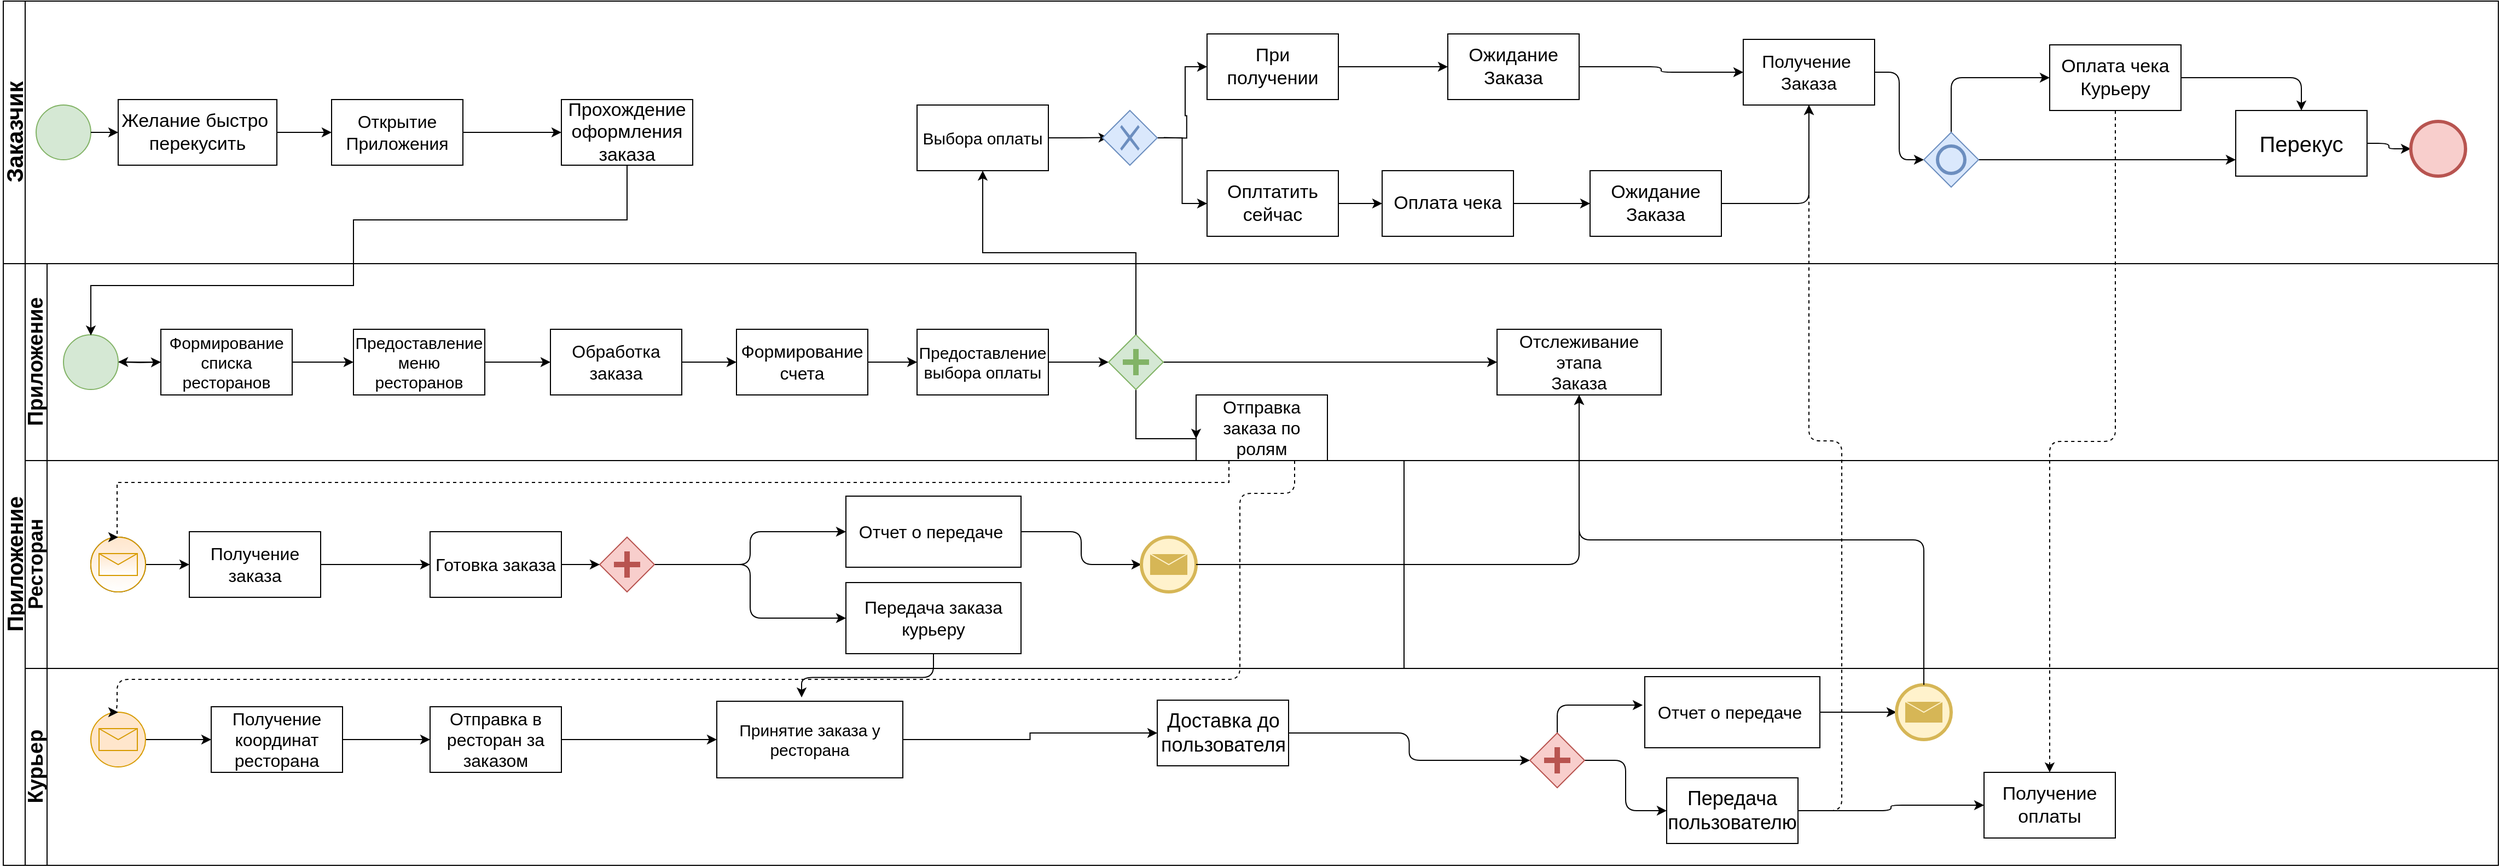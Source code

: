 <mxfile version="11.3.0" type="github" pages="1"><diagram name="Page-1" id="c7488fd3-1785-93aa-aadb-54a6760d102a"><mxGraphModel dx="1220" dy="633" grid="1" gridSize="10" guides="1" tooltips="1" connect="1" arrows="1" fold="1" page="1" pageScale="1" pageWidth="1169" pageHeight="827" background="#ffffff" math="0" shadow="0"><root><mxCell id="0"/><mxCell id="1" parent="0"/><mxCell id="_lt0aUrD5-dTe636GjR6-114" value="&lt;font style=&quot;font-size: 21px&quot;&gt;Заказчик&lt;/font&gt;" style="swimlane;html=1;horizontal=0;startSize=20;" parent="1" vertex="1"><mxGeometry x="40" y="40" width="2280" height="240" as="geometry"/></mxCell><mxCell id="_lt0aUrD5-dTe636GjR6-115" value="" style="shape=mxgraph.bpmn.shape;html=1;verticalLabelPosition=bottom;labelBackgroundColor=#ffffff;verticalAlign=top;align=center;perimeter=ellipsePerimeter;outlineConnect=0;outline=standard;symbol=general;fillColor=#d5e8d4;strokeColor=#82b366;" parent="_lt0aUrD5-dTe636GjR6-114" vertex="1"><mxGeometry x="30" y="95" width="50" height="50" as="geometry"/></mxCell><mxCell id="_lt0aUrD5-dTe636GjR6-116" style="edgeStyle=orthogonalEdgeStyle;rounded=0;orthogonalLoop=1;jettySize=auto;html=1;exitX=1;exitY=0.5;exitDx=0;exitDy=0;entryX=0;entryY=0.5;entryDx=0;entryDy=0;" parent="_lt0aUrD5-dTe636GjR6-114" source="_lt0aUrD5-dTe636GjR6-117" target="_lt0aUrD5-dTe636GjR6-120" edge="1"><mxGeometry relative="1" as="geometry"/></mxCell><mxCell id="_lt0aUrD5-dTe636GjR6-117" value="&lt;font style=&quot;font-size: 17px&quot;&gt;Желание быстро&amp;nbsp;&lt;br&gt;перекусить&lt;/font&gt;" style="rounded=0;whiteSpace=wrap;html=1;" parent="_lt0aUrD5-dTe636GjR6-114" vertex="1"><mxGeometry x="105" y="90" width="145" height="60" as="geometry"/></mxCell><mxCell id="_lt0aUrD5-dTe636GjR6-118" value="" style="endArrow=classic;html=1;exitX=1;exitY=0.5;exitDx=0;exitDy=0;entryX=0;entryY=0.5;entryDx=0;entryDy=0;" parent="_lt0aUrD5-dTe636GjR6-114" source="_lt0aUrD5-dTe636GjR6-115" target="_lt0aUrD5-dTe636GjR6-117" edge="1"><mxGeometry width="50" height="50" relative="1" as="geometry"><mxPoint x="70" y="145" as="sourcePoint"/><mxPoint x="120" y="95" as="targetPoint"/></mxGeometry></mxCell><mxCell id="_lt0aUrD5-dTe636GjR6-119" style="edgeStyle=orthogonalEdgeStyle;rounded=0;orthogonalLoop=1;jettySize=auto;html=1;exitX=1;exitY=0.5;exitDx=0;exitDy=0;entryX=0;entryY=0.5;entryDx=0;entryDy=0;" parent="_lt0aUrD5-dTe636GjR6-114" source="_lt0aUrD5-dTe636GjR6-120" target="_lt0aUrD5-dTe636GjR6-121" edge="1"><mxGeometry relative="1" as="geometry"/></mxCell><mxCell id="_lt0aUrD5-dTe636GjR6-120" value="&lt;font style=&quot;font-size: 16px&quot;&gt;Открытие Приложения&lt;/font&gt;" style="rounded=0;whiteSpace=wrap;html=1;" parent="_lt0aUrD5-dTe636GjR6-114" vertex="1"><mxGeometry x="300" y="90" width="120" height="60" as="geometry"/></mxCell><mxCell id="_lt0aUrD5-dTe636GjR6-121" value="&lt;font style=&quot;font-size: 17px&quot;&gt;Прохождение оформления заказа&lt;/font&gt;" style="rounded=0;whiteSpace=wrap;html=1;" parent="_lt0aUrD5-dTe636GjR6-114" vertex="1"><mxGeometry x="510" y="90" width="120" height="60" as="geometry"/></mxCell><mxCell id="_lt0aUrD5-dTe636GjR6-122" style="edgeStyle=orthogonalEdgeStyle;rounded=0;orthogonalLoop=1;jettySize=auto;html=1;exitX=1;exitY=0.5;exitDx=0;exitDy=0;entryX=0;entryY=0.5;entryDx=0;entryDy=0;" parent="_lt0aUrD5-dTe636GjR6-114" source="_lt0aUrD5-dTe636GjR6-123" edge="1"><mxGeometry relative="1" as="geometry"><mxPoint x="1009.824" y="124.706" as="targetPoint"/></mxGeometry></mxCell><mxCell id="_lt0aUrD5-dTe636GjR6-123" value="&lt;font style=&quot;font-size: 15px&quot;&gt;Выбора оплаты&lt;/font&gt;" style="rounded=0;whiteSpace=wrap;html=1;" parent="_lt0aUrD5-dTe636GjR6-114" vertex="1"><mxGeometry x="835" y="95" width="120" height="60" as="geometry"/></mxCell><mxCell id="_lt0aUrD5-dTe636GjR6-124" style="edgeStyle=orthogonalEdgeStyle;rounded=0;orthogonalLoop=1;jettySize=auto;html=1;exitX=1;exitY=0.5;exitDx=0;exitDy=0;entryX=0;entryY=0.5;entryDx=0;entryDy=0;" parent="_lt0aUrD5-dTe636GjR6-114" target="_lt0aUrD5-dTe636GjR6-127" edge="1"><mxGeometry relative="1" as="geometry"><mxPoint x="1060.412" y="124.706" as="sourcePoint"/></mxGeometry></mxCell><mxCell id="_lt0aUrD5-dTe636GjR6-125" style="edgeStyle=orthogonalEdgeStyle;rounded=0;orthogonalLoop=1;jettySize=auto;html=1;exitX=1;exitY=0.5;exitDx=0;exitDy=0;entryX=0;entryY=0.5;entryDx=0;entryDy=0;" parent="_lt0aUrD5-dTe636GjR6-114" source="_lt0aUrD5-dTe636GjR6-145" target="_lt0aUrD5-dTe636GjR6-129" edge="1"><mxGeometry relative="1" as="geometry"><mxPoint x="1060.412" y="124.706" as="sourcePoint"/></mxGeometry></mxCell><mxCell id="_lt0aUrD5-dTe636GjR6-126" style="edgeStyle=orthogonalEdgeStyle;rounded=1;orthogonalLoop=1;jettySize=auto;html=1;exitX=1;exitY=0.5;exitDx=0;exitDy=0;" parent="_lt0aUrD5-dTe636GjR6-114" source="_lt0aUrD5-dTe636GjR6-127" target="_lt0aUrD5-dTe636GjR6-136" edge="1"><mxGeometry relative="1" as="geometry"/></mxCell><mxCell id="_lt0aUrD5-dTe636GjR6-127" value="&lt;font style=&quot;font-size: 17px&quot;&gt;При получении&lt;/font&gt;" style="rounded=0;whiteSpace=wrap;html=1;" parent="_lt0aUrD5-dTe636GjR6-114" vertex="1"><mxGeometry x="1100" y="30" width="120" height="60" as="geometry"/></mxCell><mxCell id="_lt0aUrD5-dTe636GjR6-128" style="edgeStyle=orthogonalEdgeStyle;rounded=0;orthogonalLoop=1;jettySize=auto;html=1;exitX=1;exitY=0.5;exitDx=0;exitDy=0;entryX=0;entryY=0.5;entryDx=0;entryDy=0;" parent="_lt0aUrD5-dTe636GjR6-114" source="_lt0aUrD5-dTe636GjR6-129" target="_lt0aUrD5-dTe636GjR6-131" edge="1"><mxGeometry relative="1" as="geometry"/></mxCell><mxCell id="_lt0aUrD5-dTe636GjR6-129" value="&lt;font style=&quot;font-size: 17px&quot;&gt;Оплтатить сейчас&lt;/font&gt;" style="rounded=0;whiteSpace=wrap;html=1;" parent="_lt0aUrD5-dTe636GjR6-114" vertex="1"><mxGeometry x="1100" y="155" width="120" height="60" as="geometry"/></mxCell><mxCell id="_lt0aUrD5-dTe636GjR6-130" style="edgeStyle=orthogonalEdgeStyle;rounded=1;orthogonalLoop=1;jettySize=auto;html=1;exitX=1;exitY=0.5;exitDx=0;exitDy=0;entryX=0;entryY=0.5;entryDx=0;entryDy=0;" parent="_lt0aUrD5-dTe636GjR6-114" source="_lt0aUrD5-dTe636GjR6-131" target="_lt0aUrD5-dTe636GjR6-138" edge="1"><mxGeometry relative="1" as="geometry"/></mxCell><mxCell id="_lt0aUrD5-dTe636GjR6-131" value="&lt;font style=&quot;font-size: 17px&quot;&gt;Оплата чека&lt;/font&gt;" style="rounded=0;whiteSpace=wrap;html=1;" parent="_lt0aUrD5-dTe636GjR6-114" vertex="1"><mxGeometry x="1260" y="155" width="120" height="60" as="geometry"/></mxCell><mxCell id="_lt0aUrD5-dTe636GjR6-132" style="edgeStyle=orthogonalEdgeStyle;rounded=1;orthogonalLoop=1;jettySize=auto;html=1;exitX=0.5;exitY=0;exitDx=0;exitDy=0;entryX=0;entryY=0.5;entryDx=0;entryDy=0;" parent="_lt0aUrD5-dTe636GjR6-114" source="_lt0aUrD5-dTe636GjR6-140" target="_lt0aUrD5-dTe636GjR6-142" edge="1"><mxGeometry relative="1" as="geometry"><mxPoint x="1708.824" y="64.706" as="sourcePoint"/><mxPoint x="1753.529" y="60" as="targetPoint"/></mxGeometry></mxCell><mxCell id="_lt0aUrD5-dTe636GjR6-133" style="edgeStyle=orthogonalEdgeStyle;rounded=1;orthogonalLoop=1;jettySize=auto;html=1;exitX=1;exitY=0.5;exitDx=0;exitDy=0;entryX=0;entryY=0.5;entryDx=0;entryDy=0;" parent="_lt0aUrD5-dTe636GjR6-114" source="_lt0aUrD5-dTe636GjR6-134" target="_lt0aUrD5-dTe636GjR6-140" edge="1"><mxGeometry relative="1" as="geometry"/></mxCell><mxCell id="_lt0aUrD5-dTe636GjR6-134" value="&lt;font style=&quot;font-size: 16px&quot;&gt;Получение&amp;nbsp;&lt;br&gt;Заказа&lt;/font&gt;" style="rounded=0;whiteSpace=wrap;html=1;shadow=0;gradientColor=#ffffff;" parent="_lt0aUrD5-dTe636GjR6-114" vertex="1"><mxGeometry x="1590" y="35" width="120" height="60" as="geometry"/></mxCell><mxCell id="_lt0aUrD5-dTe636GjR6-135" style="edgeStyle=orthogonalEdgeStyle;rounded=1;orthogonalLoop=1;jettySize=auto;html=1;exitX=1;exitY=0.5;exitDx=0;exitDy=0;entryX=0;entryY=0.5;entryDx=0;entryDy=0;" parent="_lt0aUrD5-dTe636GjR6-114" source="_lt0aUrD5-dTe636GjR6-136" target="_lt0aUrD5-dTe636GjR6-134" edge="1"><mxGeometry relative="1" as="geometry"/></mxCell><mxCell id="_lt0aUrD5-dTe636GjR6-136" value="&lt;font style=&quot;font-size: 17px&quot;&gt;Ожидание Заказа&lt;/font&gt;" style="rounded=0;whiteSpace=wrap;html=1;shadow=0;gradientColor=#ffffff;" parent="_lt0aUrD5-dTe636GjR6-114" vertex="1"><mxGeometry x="1320" y="30" width="120" height="60" as="geometry"/></mxCell><mxCell id="_lt0aUrD5-dTe636GjR6-137" style="edgeStyle=orthogonalEdgeStyle;rounded=1;orthogonalLoop=1;jettySize=auto;html=1;exitX=1;exitY=0.5;exitDx=0;exitDy=0;entryX=0.5;entryY=1;entryDx=0;entryDy=0;" parent="_lt0aUrD5-dTe636GjR6-114" source="_lt0aUrD5-dTe636GjR6-138" target="_lt0aUrD5-dTe636GjR6-134" edge="1"><mxGeometry relative="1" as="geometry"/></mxCell><mxCell id="_lt0aUrD5-dTe636GjR6-138" value="&lt;font style=&quot;font-size: 17px&quot;&gt;Ожидание Заказа&lt;/font&gt;" style="rounded=0;whiteSpace=wrap;html=1;shadow=0;gradientColor=#ffffff;" parent="_lt0aUrD5-dTe636GjR6-114" vertex="1"><mxGeometry x="1450" y="155" width="120" height="60" as="geometry"/></mxCell><mxCell id="_lt0aUrD5-dTe636GjR6-139" style="edgeStyle=orthogonalEdgeStyle;rounded=1;orthogonalLoop=1;jettySize=auto;html=1;exitX=1;exitY=0.5;exitDx=0;exitDy=0;entryX=0;entryY=0.75;entryDx=0;entryDy=0;" parent="_lt0aUrD5-dTe636GjR6-114" source="_lt0aUrD5-dTe636GjR6-140" target="_lt0aUrD5-dTe636GjR6-144" edge="1"><mxGeometry relative="1" as="geometry"/></mxCell><mxCell id="_lt0aUrD5-dTe636GjR6-140" value="" style="shape=mxgraph.bpmn.shape;html=1;verticalLabelPosition=bottom;labelBackgroundColor=#ffffff;verticalAlign=top;align=center;perimeter=rhombusPerimeter;background=gateway;outlineConnect=0;outline=end;symbol=general;rounded=0;shadow=0;fillColor=#dae8fc;strokeColor=#6c8ebf;" parent="_lt0aUrD5-dTe636GjR6-114" vertex="1"><mxGeometry x="1755" y="120" width="50" height="50" as="geometry"/></mxCell><mxCell id="_lt0aUrD5-dTe636GjR6-141" style="edgeStyle=orthogonalEdgeStyle;rounded=1;orthogonalLoop=1;jettySize=auto;html=1;exitX=1;exitY=0.5;exitDx=0;exitDy=0;entryX=0.5;entryY=0;entryDx=0;entryDy=0;" parent="_lt0aUrD5-dTe636GjR6-114" source="_lt0aUrD5-dTe636GjR6-142" target="_lt0aUrD5-dTe636GjR6-144" edge="1"><mxGeometry relative="1" as="geometry"/></mxCell><mxCell id="_lt0aUrD5-dTe636GjR6-142" value="&lt;font style=&quot;font-size: 17px&quot;&gt;Оплата чека&lt;br&gt;Курьеру&lt;br&gt;&lt;/font&gt;" style="rounded=0;whiteSpace=wrap;html=1;" parent="_lt0aUrD5-dTe636GjR6-114" vertex="1"><mxGeometry x="1870" y="40" width="120" height="60" as="geometry"/></mxCell><mxCell id="_lt0aUrD5-dTe636GjR6-143" style="edgeStyle=orthogonalEdgeStyle;rounded=1;orthogonalLoop=1;jettySize=auto;html=1;exitX=1;exitY=0.5;exitDx=0;exitDy=0;entryX=0;entryY=0.5;entryDx=0;entryDy=0;" parent="_lt0aUrD5-dTe636GjR6-114" source="_lt0aUrD5-dTe636GjR6-144" target="_lt0aUrD5-dTe636GjR6-146" edge="1"><mxGeometry relative="1" as="geometry"/></mxCell><mxCell id="_lt0aUrD5-dTe636GjR6-144" value="&lt;font style=&quot;font-size: 20px&quot;&gt;Перекус&lt;/font&gt;" style="rounded=0;whiteSpace=wrap;html=1;shadow=0;gradientColor=#ffffff;" parent="_lt0aUrD5-dTe636GjR6-114" vertex="1"><mxGeometry x="2040" y="100" width="120" height="60" as="geometry"/></mxCell><mxCell id="_lt0aUrD5-dTe636GjR6-145" value="" style="shape=mxgraph.bpmn.shape;html=1;verticalLabelPosition=bottom;labelBackgroundColor=#ffffff;verticalAlign=top;align=center;perimeter=rhombusPerimeter;background=gateway;outlineConnect=0;outline=none;symbol=exclusiveGw;rounded=0;shadow=0;fillColor=#dae8fc;strokeColor=#6c8ebf;" parent="_lt0aUrD5-dTe636GjR6-114" vertex="1"><mxGeometry x="1004.5" y="100" width="50" height="50" as="geometry"/></mxCell><mxCell id="_lt0aUrD5-dTe636GjR6-146" value="" style="shape=mxgraph.bpmn.shape;html=1;verticalLabelPosition=bottom;labelBackgroundColor=#ffffff;verticalAlign=top;align=center;perimeter=ellipsePerimeter;outlineConnect=0;outline=end;symbol=general;rounded=0;shadow=0;fillColor=#f8cecc;strokeColor=#b85450;" parent="_lt0aUrD5-dTe636GjR6-114" vertex="1"><mxGeometry x="2200" y="110" width="50" height="50" as="geometry"/></mxCell><mxCell id="_lt0aUrD5-dTe636GjR6-147" value="&lt;font style=&quot;font-size: 20px&quot;&gt;Приложение&lt;/font&gt;" style="swimlane;html=1;horizontal=0;startSize=20;" parent="1" vertex="1"><mxGeometry x="40" y="280" width="2280" height="550" as="geometry"/></mxCell><mxCell id="_lt0aUrD5-dTe636GjR6-148" value="&lt;font style=&quot;font-size: 18px&quot;&gt;Ресторан&lt;/font&gt;" style="swimlane;html=1;horizontal=0;startSize=20;" parent="_lt0aUrD5-dTe636GjR6-147" vertex="1"><mxGeometry x="20" y="180" width="1260" height="190" as="geometry"><mxRectangle x="860" y="20" width="30" height="50" as="alternateBounds"/></mxGeometry></mxCell><mxCell id="_lt0aUrD5-dTe636GjR6-149" value="" style="shape=mxgraph.bpmn.shape;html=1;verticalLabelPosition=bottom;labelBackgroundColor=#ffffff;verticalAlign=top;align=center;perimeter=ellipsePerimeter;outlineConnect=0;outline=throwing;symbol=general;rounded=0;shadow=0;gradientColor=#ffffff;" parent="_lt0aUrD5-dTe636GjR6-148" vertex="1"><mxGeometry x="60" y="70" width="50" height="50" as="geometry"/></mxCell><mxCell id="_lt0aUrD5-dTe636GjR6-150" style="edgeStyle=orthogonalEdgeStyle;rounded=1;orthogonalLoop=1;jettySize=auto;html=1;exitX=1;exitY=0.5;exitDx=0;exitDy=0;entryX=0;entryY=0.5;entryDx=0;entryDy=0;" parent="_lt0aUrD5-dTe636GjR6-148" source="_lt0aUrD5-dTe636GjR6-151" target="_lt0aUrD5-dTe636GjR6-153" edge="1"><mxGeometry relative="1" as="geometry"/></mxCell><mxCell id="_lt0aUrD5-dTe636GjR6-151" value="" style="shape=mxgraph.bpmn.shape;html=1;verticalLabelPosition=bottom;labelBackgroundColor=#ffffff;verticalAlign=top;align=center;perimeter=ellipsePerimeter;outlineConnect=0;outline=standard;symbol=message;fillColor=#ffe6cc;strokeColor=#d79b00;snapToPoint=0;gradientColor=#ffffff;portConstraintRotation=0;backgroundOutline=0;shadow=0;" parent="_lt0aUrD5-dTe636GjR6-148" vertex="1"><mxGeometry x="60" y="70" width="50" height="50" as="geometry"/></mxCell><mxCell id="_lt0aUrD5-dTe636GjR6-152" style="edgeStyle=orthogonalEdgeStyle;rounded=1;orthogonalLoop=1;jettySize=auto;html=1;exitX=1;exitY=0.5;exitDx=0;exitDy=0;entryX=0;entryY=0.5;entryDx=0;entryDy=0;" parent="_lt0aUrD5-dTe636GjR6-148" source="_lt0aUrD5-dTe636GjR6-153" target="_lt0aUrD5-dTe636GjR6-155" edge="1"><mxGeometry relative="1" as="geometry"/></mxCell><mxCell id="_lt0aUrD5-dTe636GjR6-153" value="&lt;font style=&quot;font-size: 16px&quot;&gt;Получение заказа&lt;/font&gt;" style="rounded=0;whiteSpace=wrap;html=1;" parent="_lt0aUrD5-dTe636GjR6-148" vertex="1"><mxGeometry x="150" y="65" width="120" height="60" as="geometry"/></mxCell><mxCell id="_lt0aUrD5-dTe636GjR6-154" style="edgeStyle=orthogonalEdgeStyle;rounded=1;orthogonalLoop=1;jettySize=auto;html=1;exitX=1;exitY=0.5;exitDx=0;exitDy=0;entryX=0;entryY=0.5;entryDx=0;entryDy=0;" parent="_lt0aUrD5-dTe636GjR6-148" source="_lt0aUrD5-dTe636GjR6-158" target="_lt0aUrD5-dTe636GjR6-156" edge="1"><mxGeometry relative="1" as="geometry"/></mxCell><mxCell id="_lt0aUrD5-dTe636GjR6-155" value="&lt;font style=&quot;font-size: 16px&quot;&gt;Готовка заказа&lt;/font&gt;" style="rounded=0;whiteSpace=wrap;html=1;" parent="_lt0aUrD5-dTe636GjR6-148" vertex="1"><mxGeometry x="370" y="65" width="120" height="60" as="geometry"/></mxCell><mxCell id="_lt0aUrD5-dTe636GjR6-156" value="&lt;font style=&quot;font-size: 16px&quot;&gt;Передача заказа курьеру&lt;/font&gt;" style="rounded=0;whiteSpace=wrap;html=1;" parent="_lt0aUrD5-dTe636GjR6-148" vertex="1"><mxGeometry x="750" y="111.5" width="160" height="65" as="geometry"/></mxCell><mxCell id="_lt0aUrD5-dTe636GjR6-157" style="edgeStyle=orthogonalEdgeStyle;rounded=1;orthogonalLoop=1;jettySize=auto;html=1;exitX=1;exitY=0.5;exitDx=0;exitDy=0;entryX=0;entryY=0.5;entryDx=0;entryDy=0;" parent="_lt0aUrD5-dTe636GjR6-148" source="_lt0aUrD5-dTe636GjR6-158" target="_lt0aUrD5-dTe636GjR6-161" edge="1"><mxGeometry relative="1" as="geometry"/></mxCell><mxCell id="_lt0aUrD5-dTe636GjR6-158" value="" style="shape=mxgraph.bpmn.shape;html=1;verticalLabelPosition=bottom;labelBackgroundColor=#ffffff;verticalAlign=top;align=center;perimeter=rhombusPerimeter;background=gateway;outlineConnect=0;outline=none;symbol=parallelGw;fillColor=#f8cecc;strokeColor=#b85450;shadow=0;" parent="_lt0aUrD5-dTe636GjR6-148" vertex="1"><mxGeometry x="525" y="70" width="50" height="50" as="geometry"/></mxCell><mxCell id="_lt0aUrD5-dTe636GjR6-159" style="edgeStyle=orthogonalEdgeStyle;rounded=1;orthogonalLoop=1;jettySize=auto;html=1;exitX=1;exitY=0.5;exitDx=0;exitDy=0;entryX=0;entryY=0.5;entryDx=0;entryDy=0;" parent="_lt0aUrD5-dTe636GjR6-148" source="_lt0aUrD5-dTe636GjR6-155" target="_lt0aUrD5-dTe636GjR6-158" edge="1"><mxGeometry relative="1" as="geometry"><mxPoint x="669.824" y="815.294" as="sourcePoint"/><mxPoint x="809.824" y="815.294" as="targetPoint"/></mxGeometry></mxCell><mxCell id="_lt0aUrD5-dTe636GjR6-160" style="edgeStyle=orthogonalEdgeStyle;rounded=1;orthogonalLoop=1;jettySize=auto;html=1;exitX=1;exitY=0.5;exitDx=0;exitDy=0;entryX=0;entryY=0.5;entryDx=0;entryDy=0;" parent="_lt0aUrD5-dTe636GjR6-148" source="_lt0aUrD5-dTe636GjR6-161" target="_lt0aUrD5-dTe636GjR6-162" edge="1"><mxGeometry relative="1" as="geometry"/></mxCell><mxCell id="_lt0aUrD5-dTe636GjR6-161" value="&lt;font style=&quot;font-size: 16px&quot;&gt;Отчет о передаче&amp;nbsp;&lt;/font&gt;" style="rounded=0;whiteSpace=wrap;html=1;" parent="_lt0aUrD5-dTe636GjR6-148" vertex="1"><mxGeometry x="750" y="32.5" width="160" height="65" as="geometry"/></mxCell><mxCell id="_lt0aUrD5-dTe636GjR6-162" value="" style="shape=mxgraph.bpmn.shape;html=1;verticalLabelPosition=bottom;labelBackgroundColor=#ffffff;verticalAlign=top;align=center;perimeter=ellipsePerimeter;outlineConnect=0;outline=end;symbol=message;rounded=0;shadow=0;fillColor=#fff2cc;strokeColor=#d6b656;" parent="_lt0aUrD5-dTe636GjR6-148" vertex="1"><mxGeometry x="1020" y="70" width="50" height="50" as="geometry"/></mxCell><mxCell id="_lt0aUrD5-dTe636GjR6-163" value="&lt;font&gt;&lt;font style=&quot;font-size: 19px&quot;&gt;Курьер&lt;/font&gt;&lt;br&gt;&lt;/font&gt;" style="swimlane;html=1;horizontal=0;startSize=20;" parent="_lt0aUrD5-dTe636GjR6-147" vertex="1"><mxGeometry x="20" y="370" width="2260" height="180" as="geometry"><mxRectangle x="860" y="20" width="30" height="50" as="alternateBounds"/></mxGeometry></mxCell><mxCell id="_lt0aUrD5-dTe636GjR6-164" style="edgeStyle=orthogonalEdgeStyle;rounded=1;orthogonalLoop=1;jettySize=auto;html=1;exitX=1;exitY=0.5;exitDx=0;exitDy=0;entryX=0;entryY=0.5;entryDx=0;entryDy=0;" parent="_lt0aUrD5-dTe636GjR6-163" source="_lt0aUrD5-dTe636GjR6-165" target="_lt0aUrD5-dTe636GjR6-166" edge="1"><mxGeometry relative="1" as="geometry"/></mxCell><mxCell id="_lt0aUrD5-dTe636GjR6-165" value="" style="shape=mxgraph.bpmn.shape;html=1;verticalLabelPosition=bottom;labelBackgroundColor=#ffffff;verticalAlign=top;align=center;perimeter=ellipsePerimeter;outlineConnect=0;outline=standard;symbol=message;fillColor=#ffe6cc;strokeColor=#d79b00;" parent="_lt0aUrD5-dTe636GjR6-163" vertex="1"><mxGeometry x="60" y="40" width="50" height="50" as="geometry"/></mxCell><mxCell id="_lt0aUrD5-dTe636GjR6-166" value="&lt;font style=&quot;font-size: 16px&quot;&gt;Получение координат ресторана&lt;/font&gt;" style="rounded=0;whiteSpace=wrap;html=1;" parent="_lt0aUrD5-dTe636GjR6-163" vertex="1"><mxGeometry x="170" y="35" width="120" height="60" as="geometry"/></mxCell><mxCell id="_lt0aUrD5-dTe636GjR6-167" value="&lt;font style=&quot;font-size: 16px&quot;&gt;Отправка в ресторан за заказом&lt;/font&gt;" style="rounded=0;whiteSpace=wrap;html=1;" parent="_lt0aUrD5-dTe636GjR6-163" vertex="1"><mxGeometry x="370" y="35" width="120" height="60" as="geometry"/></mxCell><mxCell id="_lt0aUrD5-dTe636GjR6-168" value="" style="edgeStyle=orthogonalEdgeStyle;rounded=0;orthogonalLoop=1;jettySize=auto;html=1;" parent="_lt0aUrD5-dTe636GjR6-163" source="_lt0aUrD5-dTe636GjR6-166" target="_lt0aUrD5-dTe636GjR6-167" edge="1"><mxGeometry relative="1" as="geometry"/></mxCell><mxCell id="_lt0aUrD5-dTe636GjR6-169" value="&lt;font style=&quot;font-size: 15px&quot;&gt;Принятие заказа у ресторана&lt;/font&gt;" style="rounded=0;whiteSpace=wrap;html=1;" parent="_lt0aUrD5-dTe636GjR6-163" vertex="1"><mxGeometry x="632" y="30" width="170" height="70" as="geometry"/></mxCell><mxCell id="_lt0aUrD5-dTe636GjR6-170" value="" style="edgeStyle=orthogonalEdgeStyle;rounded=0;orthogonalLoop=1;jettySize=auto;html=1;" parent="_lt0aUrD5-dTe636GjR6-163" source="_lt0aUrD5-dTe636GjR6-167" target="_lt0aUrD5-dTe636GjR6-169" edge="1"><mxGeometry relative="1" as="geometry"/></mxCell><mxCell id="_lt0aUrD5-dTe636GjR6-171" style="edgeStyle=orthogonalEdgeStyle;rounded=1;orthogonalLoop=1;jettySize=auto;html=1;exitX=1;exitY=0.5;exitDx=0;exitDy=0;entryX=0;entryY=0.5;entryDx=0;entryDy=0;" parent="_lt0aUrD5-dTe636GjR6-163" source="_lt0aUrD5-dTe636GjR6-172" target="_lt0aUrD5-dTe636GjR6-178" edge="1"><mxGeometry relative="1" as="geometry"/></mxCell><mxCell id="_lt0aUrD5-dTe636GjR6-172" value="&lt;font style=&quot;font-size: 18px&quot;&gt;Доставка до пользователя&lt;/font&gt;" style="rounded=0;whiteSpace=wrap;html=1;" parent="_lt0aUrD5-dTe636GjR6-163" vertex="1"><mxGeometry x="1034.5" y="29" width="120" height="60" as="geometry"/></mxCell><mxCell id="_lt0aUrD5-dTe636GjR6-173" value="" style="edgeStyle=orthogonalEdgeStyle;rounded=0;orthogonalLoop=1;jettySize=auto;html=1;" parent="_lt0aUrD5-dTe636GjR6-163" source="_lt0aUrD5-dTe636GjR6-169" target="_lt0aUrD5-dTe636GjR6-172" edge="1"><mxGeometry relative="1" as="geometry"/></mxCell><mxCell id="_lt0aUrD5-dTe636GjR6-174" style="edgeStyle=orthogonalEdgeStyle;rounded=1;orthogonalLoop=1;jettySize=auto;html=1;exitX=1;exitY=0.5;exitDx=0;exitDy=0;entryX=0;entryY=0.5;entryDx=0;entryDy=0;" parent="_lt0aUrD5-dTe636GjR6-163" source="_lt0aUrD5-dTe636GjR6-175" target="_lt0aUrD5-dTe636GjR6-182" edge="1"><mxGeometry relative="1" as="geometry"/></mxCell><mxCell id="_lt0aUrD5-dTe636GjR6-175" value="&lt;font style=&quot;font-size: 18px&quot;&gt;Передача пользователю&lt;/font&gt;" style="rounded=0;whiteSpace=wrap;html=1;" parent="_lt0aUrD5-dTe636GjR6-163" vertex="1"><mxGeometry x="1500" y="100" width="120" height="60" as="geometry"/></mxCell><mxCell id="_lt0aUrD5-dTe636GjR6-176" style="edgeStyle=orthogonalEdgeStyle;rounded=1;orthogonalLoop=1;jettySize=auto;html=1;exitX=1;exitY=0.5;exitDx=0;exitDy=0;entryX=0;entryY=0.5;entryDx=0;entryDy=0;" parent="_lt0aUrD5-dTe636GjR6-163" source="_lt0aUrD5-dTe636GjR6-178" target="_lt0aUrD5-dTe636GjR6-175" edge="1"><mxGeometry relative="1" as="geometry"/></mxCell><mxCell id="_lt0aUrD5-dTe636GjR6-177" style="edgeStyle=orthogonalEdgeStyle;rounded=1;orthogonalLoop=1;jettySize=auto;html=1;exitX=0.5;exitY=0;exitDx=0;exitDy=0;entryX=-0.012;entryY=0.4;entryDx=0;entryDy=0;entryPerimeter=0;" parent="_lt0aUrD5-dTe636GjR6-163" source="_lt0aUrD5-dTe636GjR6-178" target="_lt0aUrD5-dTe636GjR6-180" edge="1"><mxGeometry relative="1" as="geometry"/></mxCell><mxCell id="_lt0aUrD5-dTe636GjR6-178" value="" style="shape=mxgraph.bpmn.shape;html=1;verticalLabelPosition=bottom;labelBackgroundColor=#ffffff;verticalAlign=top;align=center;perimeter=rhombusPerimeter;background=gateway;outlineConnect=0;outline=none;symbol=parallelGw;fillColor=#f8cecc;strokeColor=#b85450;" parent="_lt0aUrD5-dTe636GjR6-163" vertex="1"><mxGeometry x="1375" y="59" width="50" height="50" as="geometry"/></mxCell><mxCell id="_lt0aUrD5-dTe636GjR6-179" style="edgeStyle=orthogonalEdgeStyle;rounded=1;orthogonalLoop=1;jettySize=auto;html=1;exitX=1;exitY=0.5;exitDx=0;exitDy=0;entryX=0;entryY=0.5;entryDx=0;entryDy=0;" parent="_lt0aUrD5-dTe636GjR6-163" source="_lt0aUrD5-dTe636GjR6-180" target="_lt0aUrD5-dTe636GjR6-181" edge="1"><mxGeometry relative="1" as="geometry"/></mxCell><mxCell id="_lt0aUrD5-dTe636GjR6-180" value="&lt;font style=&quot;font-size: 16px&quot;&gt;Отчет о передаче&amp;nbsp;&lt;/font&gt;" style="rounded=0;whiteSpace=wrap;html=1;" parent="_lt0aUrD5-dTe636GjR6-163" vertex="1"><mxGeometry x="1480" y="7.5" width="160" height="65" as="geometry"/></mxCell><mxCell id="_lt0aUrD5-dTe636GjR6-181" value="" style="shape=mxgraph.bpmn.shape;html=1;verticalLabelPosition=bottom;labelBackgroundColor=#ffffff;verticalAlign=top;align=center;perimeter=ellipsePerimeter;outlineConnect=0;outline=end;symbol=message;rounded=0;shadow=0;fillColor=#fff2cc;strokeColor=#d6b656;" parent="_lt0aUrD5-dTe636GjR6-163" vertex="1"><mxGeometry x="1710" y="15" width="50" height="50" as="geometry"/></mxCell><mxCell id="_lt0aUrD5-dTe636GjR6-182" value="&lt;font style=&quot;font-size: 17px&quot;&gt;Получение оплаты&lt;br&gt;&lt;/font&gt;" style="rounded=0;whiteSpace=wrap;html=1;" parent="_lt0aUrD5-dTe636GjR6-163" vertex="1"><mxGeometry x="1790" y="95" width="120" height="60" as="geometry"/></mxCell><mxCell id="_lt0aUrD5-dTe636GjR6-183" value="&lt;font style=&quot;font-size: 19px&quot;&gt;Приложение&lt;/font&gt;" style="swimlane;html=1;horizontal=0;startSize=20;" parent="_lt0aUrD5-dTe636GjR6-147" vertex="1"><mxGeometry x="20" width="2260" height="180" as="geometry"><mxRectangle x="860" y="20" width="30" height="50" as="alternateBounds"/></mxGeometry></mxCell><mxCell id="_lt0aUrD5-dTe636GjR6-184" style="edgeStyle=orthogonalEdgeStyle;rounded=0;orthogonalLoop=1;jettySize=auto;html=1;exitX=1;exitY=0.5;exitDx=0;exitDy=0;" parent="_lt0aUrD5-dTe636GjR6-183" target="_lt0aUrD5-dTe636GjR6-187" edge="1"><mxGeometry relative="1" as="geometry"><mxPoint x="84.286" y="89.857" as="sourcePoint"/></mxGeometry></mxCell><mxCell id="_lt0aUrD5-dTe636GjR6-186" style="edgeStyle=orthogonalEdgeStyle;rounded=0;orthogonalLoop=1;jettySize=auto;html=1;exitX=1;exitY=0.5;exitDx=0;exitDy=0;entryX=0;entryY=0.5;entryDx=0;entryDy=0;" parent="_lt0aUrD5-dTe636GjR6-183" source="_lt0aUrD5-dTe636GjR6-187" target="_lt0aUrD5-dTe636GjR6-189" edge="1"><mxGeometry relative="1" as="geometry"/></mxCell><mxCell id="lRrHMwpw2jXaFn_FTkyo-1" value="" style="edgeStyle=orthogonalEdgeStyle;rounded=0;orthogonalLoop=1;jettySize=auto;html=1;" edge="1" parent="_lt0aUrD5-dTe636GjR6-183" source="_lt0aUrD5-dTe636GjR6-187"><mxGeometry relative="1" as="geometry"><mxPoint x="85.0" y="89.857" as="targetPoint"/></mxGeometry></mxCell><mxCell id="_lt0aUrD5-dTe636GjR6-187" value="&lt;font style=&quot;font-size: 15px&quot;&gt;Формирование списка ресторанов&lt;/font&gt;" style="rounded=0;whiteSpace=wrap;html=1;" parent="_lt0aUrD5-dTe636GjR6-183" vertex="1"><mxGeometry x="124" y="60" width="120" height="60" as="geometry"/></mxCell><mxCell id="_lt0aUrD5-dTe636GjR6-188" style="edgeStyle=orthogonalEdgeStyle;rounded=0;orthogonalLoop=1;jettySize=auto;html=1;exitX=1;exitY=0.5;exitDx=0;exitDy=0;entryX=0;entryY=0.5;entryDx=0;entryDy=0;" parent="_lt0aUrD5-dTe636GjR6-183" source="_lt0aUrD5-dTe636GjR6-189" target="_lt0aUrD5-dTe636GjR6-191" edge="1"><mxGeometry relative="1" as="geometry"/></mxCell><mxCell id="_lt0aUrD5-dTe636GjR6-189" value="&lt;font style=&quot;font-size: 15px&quot;&gt;Предоставление меню ресторанов&lt;/font&gt;" style="rounded=0;whiteSpace=wrap;html=1;" parent="_lt0aUrD5-dTe636GjR6-183" vertex="1"><mxGeometry x="300" y="60" width="120" height="60" as="geometry"/></mxCell><mxCell id="_lt0aUrD5-dTe636GjR6-190" style="edgeStyle=orthogonalEdgeStyle;rounded=0;orthogonalLoop=1;jettySize=auto;html=1;exitX=1;exitY=0.5;exitDx=0;exitDy=0;" parent="_lt0aUrD5-dTe636GjR6-183" source="_lt0aUrD5-dTe636GjR6-191" target="_lt0aUrD5-dTe636GjR6-193" edge="1"><mxGeometry relative="1" as="geometry"/></mxCell><mxCell id="_lt0aUrD5-dTe636GjR6-191" value="&lt;font style=&quot;font-size: 16px&quot;&gt;Обработка заказа&lt;/font&gt;" style="rounded=0;whiteSpace=wrap;html=1;" parent="_lt0aUrD5-dTe636GjR6-183" vertex="1"><mxGeometry x="480" y="60" width="120" height="60" as="geometry"/></mxCell><mxCell id="_lt0aUrD5-dTe636GjR6-192" style="edgeStyle=orthogonalEdgeStyle;rounded=0;orthogonalLoop=1;jettySize=auto;html=1;exitX=1;exitY=0.5;exitDx=0;exitDy=0;entryX=0;entryY=0.5;entryDx=0;entryDy=0;" parent="_lt0aUrD5-dTe636GjR6-183" source="_lt0aUrD5-dTe636GjR6-193" target="_lt0aUrD5-dTe636GjR6-195" edge="1"><mxGeometry relative="1" as="geometry"/></mxCell><mxCell id="_lt0aUrD5-dTe636GjR6-193" value="&lt;font style=&quot;font-size: 16px&quot;&gt;Формирование счета&lt;/font&gt;" style="rounded=0;whiteSpace=wrap;html=1;" parent="_lt0aUrD5-dTe636GjR6-183" vertex="1"><mxGeometry x="650" y="60" width="120" height="60" as="geometry"/></mxCell><mxCell id="_lt0aUrD5-dTe636GjR6-194" style="edgeStyle=orthogonalEdgeStyle;rounded=0;orthogonalLoop=1;jettySize=auto;html=1;exitX=1;exitY=0.5;exitDx=0;exitDy=0;entryX=0;entryY=0.5;entryDx=0;entryDy=0;" parent="_lt0aUrD5-dTe636GjR6-183" source="_lt0aUrD5-dTe636GjR6-195" target="_lt0aUrD5-dTe636GjR6-199" edge="1"><mxGeometry relative="1" as="geometry"/></mxCell><mxCell id="_lt0aUrD5-dTe636GjR6-195" value="&lt;font style=&quot;font-size: 15px&quot;&gt;Предоставление выбора оплаты&lt;/font&gt;" style="rounded=0;whiteSpace=wrap;html=1;" parent="_lt0aUrD5-dTe636GjR6-183" vertex="1"><mxGeometry x="815" y="60" width="120" height="60" as="geometry"/></mxCell><mxCell id="_lt0aUrD5-dTe636GjR6-196" value="&lt;span style=&quot;white-space: normal&quot;&gt;&lt;font style=&quot;font-size: 16px&quot;&gt;Отправка заказа по ролям&lt;/font&gt;&lt;/span&gt;" style="rounded=0;whiteSpace=wrap;html=1;" parent="_lt0aUrD5-dTe636GjR6-183" vertex="1"><mxGeometry x="1070" y="120" width="120" height="60" as="geometry"/></mxCell><mxCell id="_lt0aUrD5-dTe636GjR6-197" style="edgeStyle=orthogonalEdgeStyle;rounded=0;orthogonalLoop=1;jettySize=auto;html=1;exitX=0.5;exitY=1;exitDx=0;exitDy=0;" parent="_lt0aUrD5-dTe636GjR6-183" source="_lt0aUrD5-dTe636GjR6-199" edge="1"><mxGeometry relative="1" as="geometry"><mxPoint x="1070" y="160" as="targetPoint"/><Array as="points"><mxPoint x="1015" y="160"/><mxPoint x="1070" y="160"/><mxPoint x="1070" y="120"/></Array></mxGeometry></mxCell><mxCell id="_lt0aUrD5-dTe636GjR6-198" style="edgeStyle=orthogonalEdgeStyle;rounded=1;orthogonalLoop=1;jettySize=auto;html=1;exitX=1;exitY=0.5;exitDx=0;exitDy=0;entryX=0;entryY=0.5;entryDx=0;entryDy=0;" parent="_lt0aUrD5-dTe636GjR6-183" source="_lt0aUrD5-dTe636GjR6-199" target="_lt0aUrD5-dTe636GjR6-200" edge="1"><mxGeometry relative="1" as="geometry"/></mxCell><mxCell id="_lt0aUrD5-dTe636GjR6-199" value="" style="shape=mxgraph.bpmn.shape;html=1;verticalLabelPosition=bottom;labelBackgroundColor=#ffffff;verticalAlign=top;align=center;perimeter=rhombusPerimeter;background=gateway;outlineConnect=0;outline=none;symbol=parallelGw;fillColor=#d5e8d4;strokeColor=#82b366;" parent="_lt0aUrD5-dTe636GjR6-183" vertex="1"><mxGeometry x="990" y="65" width="50" height="50" as="geometry"/></mxCell><mxCell id="_lt0aUrD5-dTe636GjR6-200" value="&lt;font style=&quot;font-size: 16px&quot;&gt;Отслеживание этапа&lt;br&gt;Заказа&lt;/font&gt;" style="rounded=0;whiteSpace=wrap;html=1;" parent="_lt0aUrD5-dTe636GjR6-183" vertex="1"><mxGeometry x="1345" y="60" width="150" height="60" as="geometry"/></mxCell><mxCell id="lRrHMwpw2jXaFn_FTkyo-2" value="" style="shape=mxgraph.bpmn.shape;html=1;verticalLabelPosition=bottom;labelBackgroundColor=#ffffff;verticalAlign=top;align=center;perimeter=ellipsePerimeter;outlineConnect=0;outline=standard;symbol=general;fillColor=#d5e8d4;strokeColor=#82b366;" vertex="1" parent="_lt0aUrD5-dTe636GjR6-183"><mxGeometry x="35" y="65" width="50" height="50" as="geometry"/></mxCell><mxCell id="_lt0aUrD5-dTe636GjR6-201" style="edgeStyle=orthogonalEdgeStyle;rounded=0;orthogonalLoop=1;jettySize=auto;html=1;exitX=0.25;exitY=1;exitDx=0;exitDy=0;entryX=0.5;entryY=0;entryDx=0;entryDy=0;dashed=1;" parent="_lt0aUrD5-dTe636GjR6-147" source="_lt0aUrD5-dTe636GjR6-196" target="_lt0aUrD5-dTe636GjR6-151" edge="1"><mxGeometry relative="1" as="geometry"><Array as="points"><mxPoint x="1120" y="200"/><mxPoint x="104" y="200"/></Array></mxGeometry></mxCell><mxCell id="_lt0aUrD5-dTe636GjR6-202" style="edgeStyle=orthogonalEdgeStyle;rounded=1;orthogonalLoop=1;jettySize=auto;html=1;entryX=0.5;entryY=0;entryDx=0;entryDy=0;dashed=1;exitX=0.75;exitY=1;exitDx=0;exitDy=0;" parent="_lt0aUrD5-dTe636GjR6-147" source="_lt0aUrD5-dTe636GjR6-196" target="_lt0aUrD5-dTe636GjR6-165" edge="1"><mxGeometry relative="1" as="geometry"><mxPoint x="1150" y="210" as="sourcePoint"/><Array as="points"><mxPoint x="1180" y="210"/><mxPoint x="1130" y="210"/><mxPoint x="1130" y="380"/><mxPoint x="104" y="380"/></Array></mxGeometry></mxCell><mxCell id="_lt0aUrD5-dTe636GjR6-203" style="edgeStyle=orthogonalEdgeStyle;rounded=1;orthogonalLoop=1;jettySize=auto;html=1;exitX=0.5;exitY=1;exitDx=0;exitDy=0;entryX=0.456;entryY=-0.05;entryDx=0;entryDy=0;entryPerimeter=0;" parent="_lt0aUrD5-dTe636GjR6-147" source="_lt0aUrD5-dTe636GjR6-156" target="_lt0aUrD5-dTe636GjR6-169" edge="1"><mxGeometry relative="1" as="geometry"/></mxCell><mxCell id="_lt0aUrD5-dTe636GjR6-204" style="edgeStyle=orthogonalEdgeStyle;rounded=1;orthogonalLoop=1;jettySize=auto;html=1;exitX=1;exitY=0.5;exitDx=0;exitDy=0;entryX=0.5;entryY=1;entryDx=0;entryDy=0;" parent="_lt0aUrD5-dTe636GjR6-147" source="_lt0aUrD5-dTe636GjR6-162" target="_lt0aUrD5-dTe636GjR6-200" edge="1"><mxGeometry relative="1" as="geometry"/></mxCell><mxCell id="_lt0aUrD5-dTe636GjR6-205" style="edgeStyle=orthogonalEdgeStyle;rounded=1;orthogonalLoop=1;jettySize=auto;html=1;exitX=0.5;exitY=0;exitDx=0;exitDy=0;entryX=0.5;entryY=1;entryDx=0;entryDy=0;" parent="_lt0aUrD5-dTe636GjR6-147" source="_lt0aUrD5-dTe636GjR6-181" target="_lt0aUrD5-dTe636GjR6-200" edge="1"><mxGeometry relative="1" as="geometry"/></mxCell><mxCell id="_lt0aUrD5-dTe636GjR6-206" style="edgeStyle=orthogonalEdgeStyle;rounded=0;orthogonalLoop=1;jettySize=auto;html=1;exitX=0.5;exitY=1;exitDx=0;exitDy=0;entryX=0.5;entryY=0;entryDx=0;entryDy=0;" parent="1" source="_lt0aUrD5-dTe636GjR6-121" edge="1"><mxGeometry relative="1" as="geometry"><Array as="points"><mxPoint x="610" y="240"/><mxPoint x="360" y="240"/><mxPoint x="360" y="300"/><mxPoint x="120" y="300"/></Array><mxPoint x="120" y="345.571" as="targetPoint"/></mxGeometry></mxCell><mxCell id="_lt0aUrD5-dTe636GjR6-207" style="edgeStyle=orthogonalEdgeStyle;rounded=0;orthogonalLoop=1;jettySize=auto;html=1;exitX=0.5;exitY=0;exitDx=0;exitDy=0;entryX=0.5;entryY=1;entryDx=0;entryDy=0;" parent="1" source="_lt0aUrD5-dTe636GjR6-199" target="_lt0aUrD5-dTe636GjR6-123" edge="1"><mxGeometry relative="1" as="geometry"/></mxCell><mxCell id="_lt0aUrD5-dTe636GjR6-208" style="edgeStyle=orthogonalEdgeStyle;rounded=1;orthogonalLoop=1;jettySize=auto;html=1;exitX=1;exitY=0.5;exitDx=0;exitDy=0;entryX=0.5;entryY=1;entryDx=0;entryDy=0;dashed=1;" parent="1" source="_lt0aUrD5-dTe636GjR6-175" target="_lt0aUrD5-dTe636GjR6-134" edge="1"><mxGeometry relative="1" as="geometry"><Array as="points"><mxPoint x="1720" y="780"/><mxPoint x="1720" y="442"/><mxPoint x="1690" y="442"/></Array></mxGeometry></mxCell><mxCell id="_lt0aUrD5-dTe636GjR6-209" style="edgeStyle=orthogonalEdgeStyle;rounded=1;orthogonalLoop=1;jettySize=auto;html=1;exitX=0.5;exitY=1;exitDx=0;exitDy=0;dashed=1;" parent="1" source="_lt0aUrD5-dTe636GjR6-142" target="_lt0aUrD5-dTe636GjR6-182" edge="1"><mxGeometry relative="1" as="geometry"/></mxCell></root></mxGraphModel></diagram></mxfile>